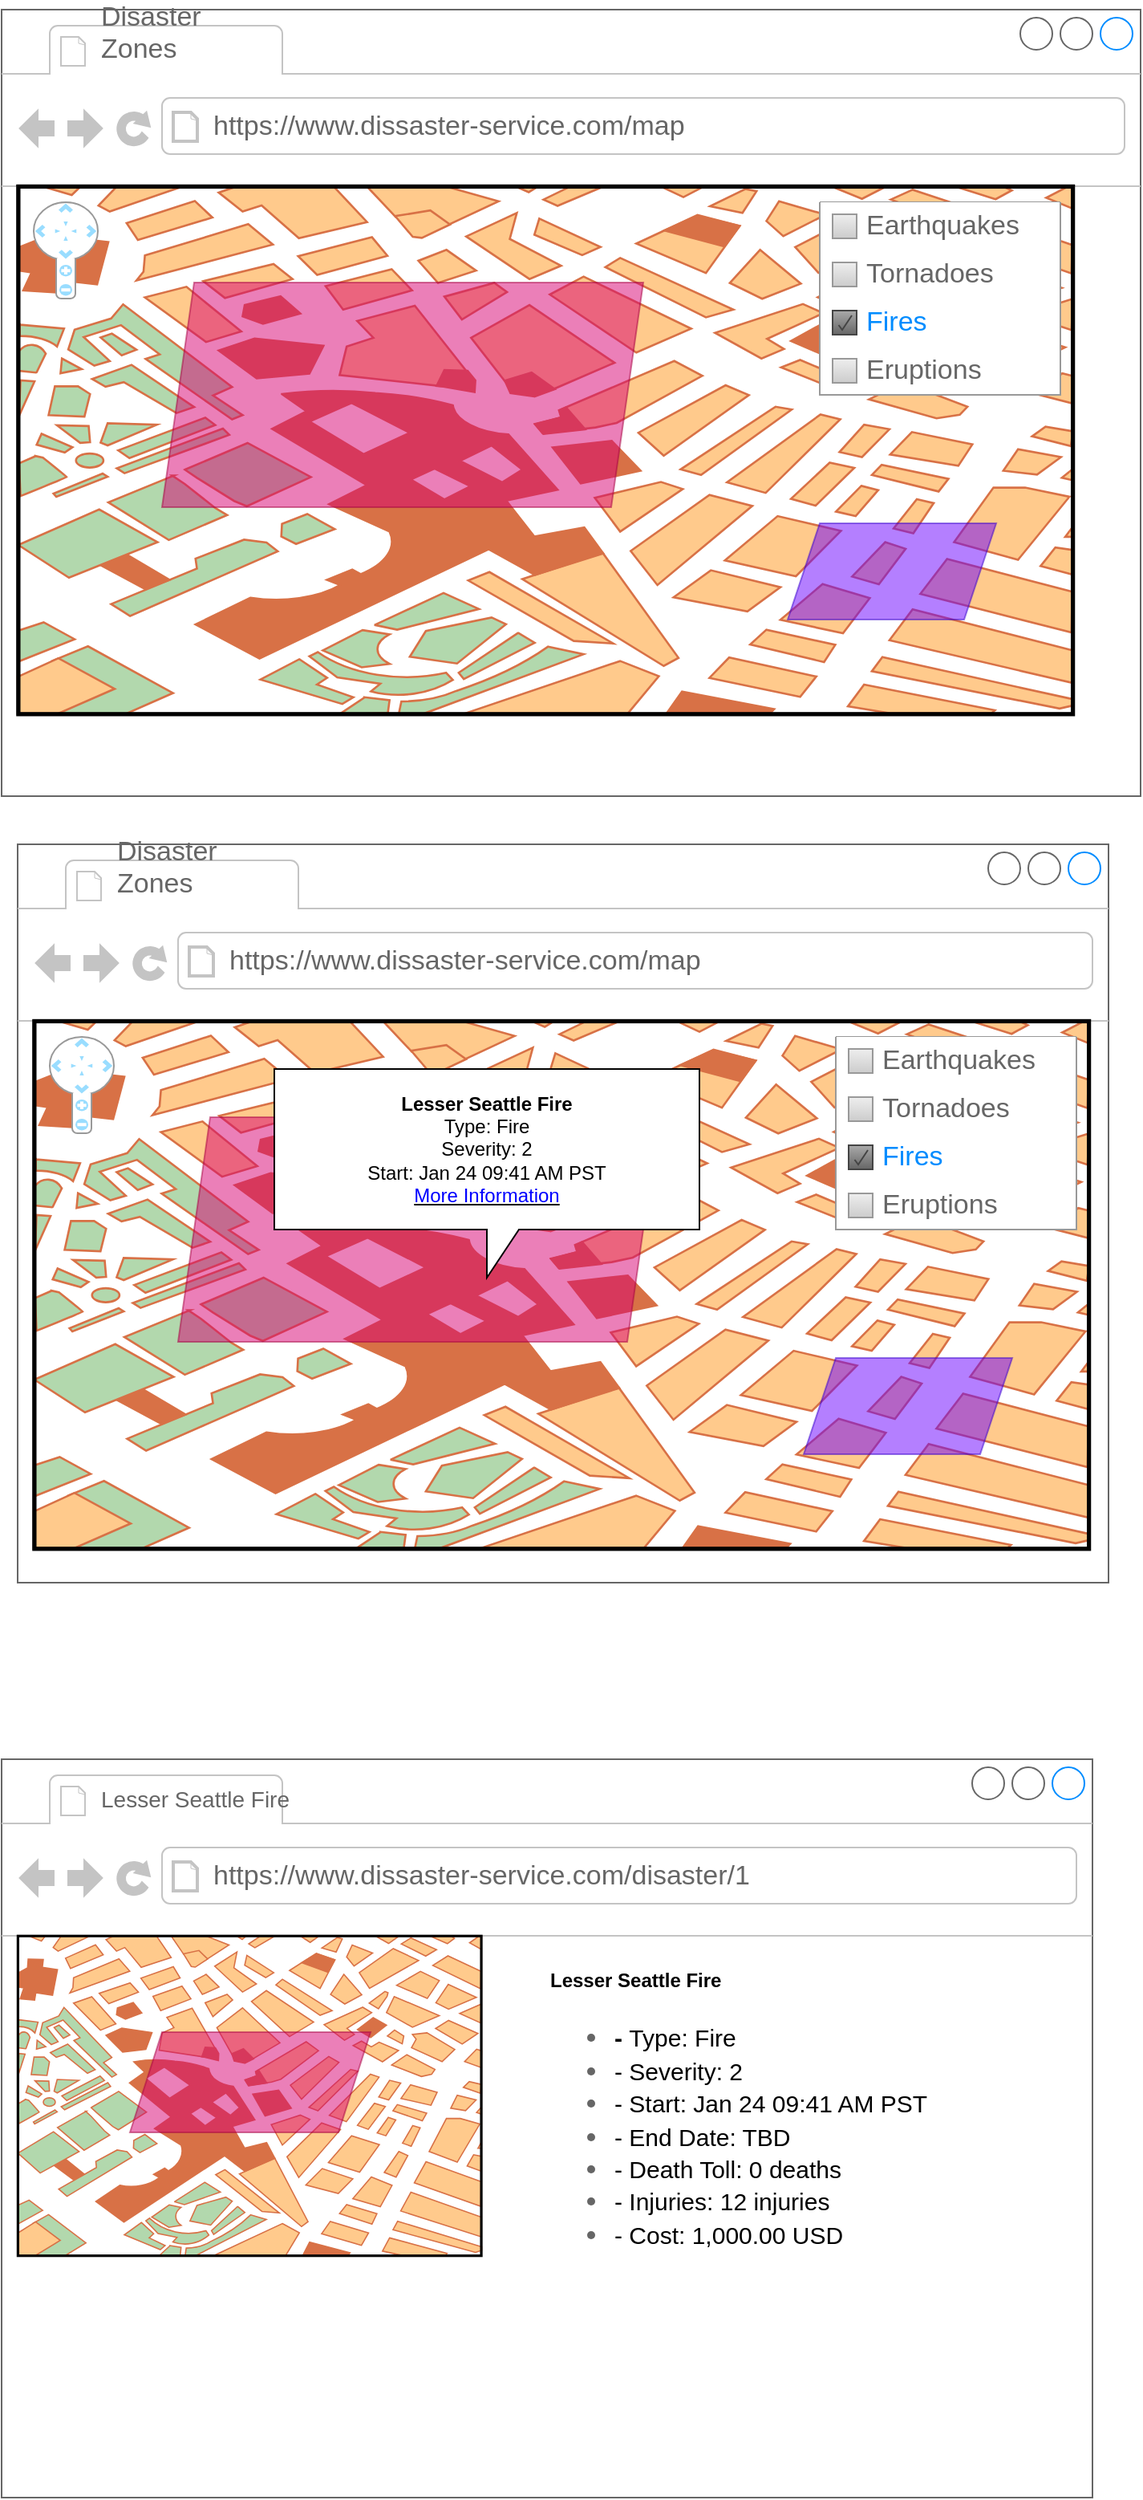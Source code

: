 <mxfile version="26.0.8">
  <diagram name="Page-1" id="3BJxtSNq9dqW92c-Yoj6">
    <mxGraphModel dx="1422" dy="762" grid="1" gridSize="10" guides="1" tooltips="1" connect="1" arrows="1" fold="1" page="1" pageScale="1" pageWidth="850" pageHeight="1100" math="0" shadow="0">
      <root>
        <mxCell id="0" />
        <mxCell id="1" parent="0" />
        <mxCell id="KRvKpdq1en5eKtD0C2yt-1" value="" style="strokeWidth=1;shadow=0;dashed=0;align=center;html=1;shape=mxgraph.mockup.containers.browserWindow;rSize=0;strokeColor=#666666;strokeColor2=#008cff;strokeColor3=#c4c4c4;mainText=,;recursiveResize=0;" vertex="1" parent="1">
          <mxGeometry x="50" y="80" width="710" height="490" as="geometry" />
        </mxCell>
        <mxCell id="KRvKpdq1en5eKtD0C2yt-2" value="Disaster Zones&lt;div&gt;&lt;br&gt;&lt;/div&gt;" style="strokeWidth=1;shadow=0;dashed=0;align=center;html=1;shape=mxgraph.mockup.containers.anchor;fontSize=17;fontColor=#666666;align=left;whiteSpace=wrap;" vertex="1" parent="KRvKpdq1en5eKtD0C2yt-1">
          <mxGeometry x="60" y="12" width="110" height="26" as="geometry" />
        </mxCell>
        <mxCell id="KRvKpdq1en5eKtD0C2yt-3" value="https://www.dissaster-service.com/map" style="strokeWidth=1;shadow=0;dashed=0;align=center;html=1;shape=mxgraph.mockup.containers.anchor;rSize=0;fontSize=17;fontColor=#666666;align=left;" vertex="1" parent="KRvKpdq1en5eKtD0C2yt-1">
          <mxGeometry x="130" y="60" width="250" height="26" as="geometry" />
        </mxCell>
        <mxCell id="KRvKpdq1en5eKtD0C2yt-4" value="" style="verticalLabelPosition=bottom;shadow=0;dashed=0;align=center;html=1;verticalAlign=top;strokeWidth=1;shape=mxgraph.mockup.misc.map;" vertex="1" parent="KRvKpdq1en5eKtD0C2yt-1">
          <mxGeometry x="10" y="110" width="660" height="330" as="geometry" />
        </mxCell>
        <mxCell id="KRvKpdq1en5eKtD0C2yt-5" value="" style="verticalLabelPosition=bottom;shadow=0;dashed=0;align=center;html=1;verticalAlign=top;strokeWidth=1;shape=mxgraph.mockup.navigation.mapNavigator;fillColor2=#99ddff;strokeColor2=none;strokeColor3=#ffffff;strokeColor=#999999;" vertex="1" parent="KRvKpdq1en5eKtD0C2yt-1">
          <mxGeometry x="20" y="120" width="40" height="60" as="geometry" />
        </mxCell>
        <mxCell id="KRvKpdq1en5eKtD0C2yt-6" value="" style="shape=parallelogram;perimeter=parallelogramPerimeter;whiteSpace=wrap;html=1;fixedSize=1;fillColor=#d80073;fontColor=#ffffff;strokeColor=#A50040;opacity=50;" vertex="1" parent="KRvKpdq1en5eKtD0C2yt-1">
          <mxGeometry x="100" y="170" width="300" height="140" as="geometry" />
        </mxCell>
        <mxCell id="KRvKpdq1en5eKtD0C2yt-7" value="" style="swimlane;strokeColor=#999999;swimlaneFillColor=#FFFFFF;fillColor=#ffffff;fontColor=#666666;fontStyle=0;childLayout=stackLayout;horizontal=1;startSize=0;horizontalStack=0;resizeParent=1;resizeParentMax=0;resizeLast=0;collapsible=0;marginBottom=0;whiteSpace=wrap;html=1;" vertex="1" parent="KRvKpdq1en5eKtD0C2yt-1">
          <mxGeometry x="510" y="120" width="150" height="120" as="geometry" />
        </mxCell>
        <mxCell id="KRvKpdq1en5eKtD0C2yt-8" value="Earthquakes" style="text;strokeColor=none;align=left;verticalAlign=middle;spacingLeft=27;spacingRight=10;overflow=hidden;points=[[0,0.5],[1,0.5]];portConstraint=eastwest;rotatable=0;whiteSpace=wrap;html=1;fillColor=none;fontColor=inherit;fontSize=17;" vertex="1" parent="KRvKpdq1en5eKtD0C2yt-7">
          <mxGeometry width="150" height="30" as="geometry" />
        </mxCell>
        <mxCell id="KRvKpdq1en5eKtD0C2yt-9" value="" style="resizable=0;fillColor=#EEEEEE;strokeColor=#999999;gradientColor=#cccccc;html=1;" vertex="1" parent="KRvKpdq1en5eKtD0C2yt-8">
          <mxGeometry y="0.5" width="15" height="15" relative="1" as="geometry">
            <mxPoint x="8" y="-7.5" as="offset" />
          </mxGeometry>
        </mxCell>
        <mxCell id="KRvKpdq1en5eKtD0C2yt-10" value="Tornadoes" style="text;strokeColor=none;align=left;verticalAlign=middle;spacingLeft=27;spacingRight=10;overflow=hidden;points=[[0,0.5],[1,0.5]];portConstraint=eastwest;rotatable=0;whiteSpace=wrap;html=1;rSize=5;fillColor=none;fontColor=inherit;fontSize=17;" vertex="1" parent="KRvKpdq1en5eKtD0C2yt-7">
          <mxGeometry y="30" width="150" height="30" as="geometry" />
        </mxCell>
        <mxCell id="KRvKpdq1en5eKtD0C2yt-11" value="" style="resizable=0;fillColor=#EEEEEE;strokeColor=#999999;gradientColor=#cccccc;html=1;" vertex="1" parent="KRvKpdq1en5eKtD0C2yt-10">
          <mxGeometry y="0.5" width="15" height="15" relative="1" as="geometry">
            <mxPoint x="8" y="-7.5" as="offset" />
          </mxGeometry>
        </mxCell>
        <mxCell id="KRvKpdq1en5eKtD0C2yt-12" value="Fires" style="text;strokeColor=none;align=left;verticalAlign=middle;spacingLeft=27;spacingRight=10;overflow=hidden;points=[[0,0.5],[1,0.5]];portConstraint=eastwest;rotatable=0;whiteSpace=wrap;html=1;rSize=5;fillColor=none;fontColor=#008CFF;fontSize=17;" vertex="1" parent="KRvKpdq1en5eKtD0C2yt-7">
          <mxGeometry y="60" width="150" height="30" as="geometry" />
        </mxCell>
        <mxCell id="KRvKpdq1en5eKtD0C2yt-13" value="" style="shape=mxgraph.mockup.forms.checkbox;resizable=0;fillColor=#AAAAAA;gradientColor=#666666;strokeColor=#444444;html=1;" vertex="1" parent="KRvKpdq1en5eKtD0C2yt-12">
          <mxGeometry y="0.5" width="15" height="15" relative="1" as="geometry">
            <mxPoint x="8" y="-7.5" as="offset" />
          </mxGeometry>
        </mxCell>
        <mxCell id="KRvKpdq1en5eKtD0C2yt-14" value="Eruptions" style="text;strokeColor=none;align=left;verticalAlign=middle;spacingLeft=27;spacingRight=10;overflow=hidden;points=[[0,0.5],[1,0.5]];portConstraint=eastwest;rotatable=0;whiteSpace=wrap;html=1;fillColor=none;fontColor=inherit;fontSize=17;" vertex="1" parent="KRvKpdq1en5eKtD0C2yt-7">
          <mxGeometry y="90" width="150" height="30" as="geometry" />
        </mxCell>
        <mxCell id="KRvKpdq1en5eKtD0C2yt-15" value="" style="resizable=0;fillColor=#EEEEEE;strokeColor=#999999;gradientColor=#cccccc;html=1;" vertex="1" parent="KRvKpdq1en5eKtD0C2yt-14">
          <mxGeometry y="0.5" width="15" height="15" relative="1" as="geometry">
            <mxPoint x="8" y="-7.5" as="offset" />
          </mxGeometry>
        </mxCell>
        <mxCell id="KRvKpdq1en5eKtD0C2yt-16" value="" style="shape=parallelogram;perimeter=parallelogramPerimeter;whiteSpace=wrap;html=1;fixedSize=1;fillColor=#6a00ff;fontColor=#ffffff;strokeColor=#3700CC;opacity=50;" vertex="1" parent="KRvKpdq1en5eKtD0C2yt-1">
          <mxGeometry x="490" y="320" width="130" height="60" as="geometry" />
        </mxCell>
        <mxCell id="KRvKpdq1en5eKtD0C2yt-17" value="" style="strokeWidth=1;shadow=0;dashed=0;align=center;html=1;shape=mxgraph.mockup.containers.browserWindow;rSize=0;strokeColor=#666666;strokeColor2=#008cff;strokeColor3=#c4c4c4;mainText=,;recursiveResize=0;" vertex="1" parent="KRvKpdq1en5eKtD0C2yt-1">
          <mxGeometry x="10" y="520" width="680" height="460" as="geometry" />
        </mxCell>
        <mxCell id="KRvKpdq1en5eKtD0C2yt-18" value="Disaster Zones&lt;div&gt;&lt;br&gt;&lt;/div&gt;" style="strokeWidth=1;shadow=0;dashed=0;align=center;html=1;shape=mxgraph.mockup.containers.anchor;fontSize=17;fontColor=#666666;align=left;whiteSpace=wrap;" vertex="1" parent="KRvKpdq1en5eKtD0C2yt-17">
          <mxGeometry x="60" y="12" width="110" height="26" as="geometry" />
        </mxCell>
        <mxCell id="KRvKpdq1en5eKtD0C2yt-19" value="https://www.dissaster-service.com/map" style="strokeWidth=1;shadow=0;dashed=0;align=center;html=1;shape=mxgraph.mockup.containers.anchor;rSize=0;fontSize=17;fontColor=#666666;align=left;" vertex="1" parent="KRvKpdq1en5eKtD0C2yt-17">
          <mxGeometry x="130" y="60" width="250" height="26" as="geometry" />
        </mxCell>
        <mxCell id="KRvKpdq1en5eKtD0C2yt-20" value="" style="verticalLabelPosition=bottom;shadow=0;dashed=0;align=center;html=1;verticalAlign=top;strokeWidth=1;shape=mxgraph.mockup.misc.map;" vertex="1" parent="KRvKpdq1en5eKtD0C2yt-17">
          <mxGeometry x="10" y="110" width="660" height="330" as="geometry" />
        </mxCell>
        <mxCell id="KRvKpdq1en5eKtD0C2yt-21" value="" style="verticalLabelPosition=bottom;shadow=0;dashed=0;align=center;html=1;verticalAlign=top;strokeWidth=1;shape=mxgraph.mockup.navigation.mapNavigator;fillColor2=#99ddff;strokeColor2=none;strokeColor3=#ffffff;strokeColor=#999999;" vertex="1" parent="KRvKpdq1en5eKtD0C2yt-17">
          <mxGeometry x="20" y="120" width="40" height="60" as="geometry" />
        </mxCell>
        <mxCell id="KRvKpdq1en5eKtD0C2yt-22" value="" style="shape=parallelogram;perimeter=parallelogramPerimeter;whiteSpace=wrap;html=1;fixedSize=1;fillColor=#d80073;fontColor=#ffffff;strokeColor=#A50040;opacity=50;" vertex="1" parent="KRvKpdq1en5eKtD0C2yt-17">
          <mxGeometry x="100" y="170" width="300" height="140" as="geometry" />
        </mxCell>
        <mxCell id="KRvKpdq1en5eKtD0C2yt-23" value="" style="swimlane;strokeColor=#999999;swimlaneFillColor=#FFFFFF;fillColor=#ffffff;fontColor=#666666;fontStyle=0;childLayout=stackLayout;horizontal=1;startSize=0;horizontalStack=0;resizeParent=1;resizeParentMax=0;resizeLast=0;collapsible=0;marginBottom=0;whiteSpace=wrap;html=1;" vertex="1" parent="KRvKpdq1en5eKtD0C2yt-17">
          <mxGeometry x="510" y="120" width="150" height="120" as="geometry" />
        </mxCell>
        <mxCell id="KRvKpdq1en5eKtD0C2yt-24" value="Earthquakes" style="text;strokeColor=none;align=left;verticalAlign=middle;spacingLeft=27;spacingRight=10;overflow=hidden;points=[[0,0.5],[1,0.5]];portConstraint=eastwest;rotatable=0;whiteSpace=wrap;html=1;fillColor=none;fontColor=inherit;fontSize=17;" vertex="1" parent="KRvKpdq1en5eKtD0C2yt-23">
          <mxGeometry width="150" height="30" as="geometry" />
        </mxCell>
        <mxCell id="KRvKpdq1en5eKtD0C2yt-25" value="" style="resizable=0;fillColor=#EEEEEE;strokeColor=#999999;gradientColor=#cccccc;html=1;" vertex="1" parent="KRvKpdq1en5eKtD0C2yt-24">
          <mxGeometry y="0.5" width="15" height="15" relative="1" as="geometry">
            <mxPoint x="8" y="-7.5" as="offset" />
          </mxGeometry>
        </mxCell>
        <mxCell id="KRvKpdq1en5eKtD0C2yt-26" value="Tornadoes" style="text;strokeColor=none;align=left;verticalAlign=middle;spacingLeft=27;spacingRight=10;overflow=hidden;points=[[0,0.5],[1,0.5]];portConstraint=eastwest;rotatable=0;whiteSpace=wrap;html=1;rSize=5;fillColor=none;fontColor=inherit;fontSize=17;" vertex="1" parent="KRvKpdq1en5eKtD0C2yt-23">
          <mxGeometry y="30" width="150" height="30" as="geometry" />
        </mxCell>
        <mxCell id="KRvKpdq1en5eKtD0C2yt-27" value="" style="resizable=0;fillColor=#EEEEEE;strokeColor=#999999;gradientColor=#cccccc;html=1;" vertex="1" parent="KRvKpdq1en5eKtD0C2yt-26">
          <mxGeometry y="0.5" width="15" height="15" relative="1" as="geometry">
            <mxPoint x="8" y="-7.5" as="offset" />
          </mxGeometry>
        </mxCell>
        <mxCell id="KRvKpdq1en5eKtD0C2yt-28" value="Fires" style="text;strokeColor=none;align=left;verticalAlign=middle;spacingLeft=27;spacingRight=10;overflow=hidden;points=[[0,0.5],[1,0.5]];portConstraint=eastwest;rotatable=0;whiteSpace=wrap;html=1;rSize=5;fillColor=none;fontColor=#008CFF;fontSize=17;" vertex="1" parent="KRvKpdq1en5eKtD0C2yt-23">
          <mxGeometry y="60" width="150" height="30" as="geometry" />
        </mxCell>
        <mxCell id="KRvKpdq1en5eKtD0C2yt-29" value="" style="shape=mxgraph.mockup.forms.checkbox;resizable=0;fillColor=#AAAAAA;gradientColor=#666666;strokeColor=#444444;html=1;" vertex="1" parent="KRvKpdq1en5eKtD0C2yt-28">
          <mxGeometry y="0.5" width="15" height="15" relative="1" as="geometry">
            <mxPoint x="8" y="-7.5" as="offset" />
          </mxGeometry>
        </mxCell>
        <mxCell id="KRvKpdq1en5eKtD0C2yt-30" value="Eruptions" style="text;strokeColor=none;align=left;verticalAlign=middle;spacingLeft=27;spacingRight=10;overflow=hidden;points=[[0,0.5],[1,0.5]];portConstraint=eastwest;rotatable=0;whiteSpace=wrap;html=1;fillColor=none;fontColor=inherit;fontSize=17;" vertex="1" parent="KRvKpdq1en5eKtD0C2yt-23">
          <mxGeometry y="90" width="150" height="30" as="geometry" />
        </mxCell>
        <mxCell id="KRvKpdq1en5eKtD0C2yt-31" value="" style="resizable=0;fillColor=#EEEEEE;strokeColor=#999999;gradientColor=#cccccc;html=1;" vertex="1" parent="KRvKpdq1en5eKtD0C2yt-30">
          <mxGeometry y="0.5" width="15" height="15" relative="1" as="geometry">
            <mxPoint x="8" y="-7.5" as="offset" />
          </mxGeometry>
        </mxCell>
        <mxCell id="KRvKpdq1en5eKtD0C2yt-32" value="" style="shape=parallelogram;perimeter=parallelogramPerimeter;whiteSpace=wrap;html=1;fixedSize=1;fillColor=#6a00ff;fontColor=#ffffff;strokeColor=#3700CC;opacity=50;" vertex="1" parent="KRvKpdq1en5eKtD0C2yt-17">
          <mxGeometry x="490" y="320" width="130" height="60" as="geometry" />
        </mxCell>
        <mxCell id="KRvKpdq1en5eKtD0C2yt-45" value="" style="shape=image;html=1;verticalAlign=top;verticalLabelPosition=bottom;labelBackgroundColor=#ffffff;imageAspect=0;aspect=fixed;image=https://cdn0.iconfinder.com/data/icons/phosphor-fill-vol-2/256/cursor-fill-128.png" vertex="1" parent="KRvKpdq1en5eKtD0C2yt-17">
          <mxGeometry x="370" y="280" width="38" height="38" as="geometry" />
        </mxCell>
        <mxCell id="KRvKpdq1en5eKtD0C2yt-48" value="&lt;b&gt;Lesser Seattle Fire&lt;/b&gt;&lt;div&gt;Type: Fire&lt;/div&gt;&lt;div&gt;Severity: 2&lt;/div&gt;&lt;div&gt;Start: Jan 24 09:41 AM PST&lt;/div&gt;&lt;div&gt;&lt;u&gt;&lt;font style=&quot;color: rgb(0, 0, 255);&quot;&gt;More Information&lt;/font&gt;&lt;/u&gt;&lt;/div&gt;" style="shape=callout;whiteSpace=wrap;html=1;perimeter=calloutPerimeter;" vertex="1" parent="KRvKpdq1en5eKtD0C2yt-17">
          <mxGeometry x="160" y="140" width="265" height="130" as="geometry" />
        </mxCell>
        <mxCell id="KRvKpdq1en5eKtD0C2yt-50" value="" style="strokeWidth=1;shadow=0;dashed=0;align=center;html=1;shape=mxgraph.mockup.containers.browserWindow;rSize=0;strokeColor=#666666;strokeColor2=#008cff;strokeColor3=#c4c4c4;mainText=,;recursiveResize=0;" vertex="1" parent="1">
          <mxGeometry x="50" y="1170" width="680" height="460" as="geometry" />
        </mxCell>
        <mxCell id="KRvKpdq1en5eKtD0C2yt-51" value="&lt;div&gt;&lt;font style=&quot;font-size: 14px;&quot;&gt;Lesser Seattle Fire&lt;/font&gt;&lt;/div&gt;" style="strokeWidth=1;shadow=0;dashed=0;align=center;html=1;shape=mxgraph.mockup.containers.anchor;fontSize=17;fontColor=#666666;align=left;whiteSpace=wrap;" vertex="1" parent="KRvKpdq1en5eKtD0C2yt-50">
          <mxGeometry x="60" y="12" width="130" height="26" as="geometry" />
        </mxCell>
        <mxCell id="KRvKpdq1en5eKtD0C2yt-52" value="https://www.dissaster-service.com/disaster/1" style="strokeWidth=1;shadow=0;dashed=0;align=center;html=1;shape=mxgraph.mockup.containers.anchor;rSize=0;fontSize=17;fontColor=#666666;align=left;" vertex="1" parent="KRvKpdq1en5eKtD0C2yt-50">
          <mxGeometry x="130" y="60" width="250" height="26" as="geometry" />
        </mxCell>
        <mxCell id="KRvKpdq1en5eKtD0C2yt-53" value="" style="verticalLabelPosition=bottom;shadow=0;dashed=0;align=center;html=1;verticalAlign=top;strokeWidth=1;shape=mxgraph.mockup.misc.map;" vertex="1" parent="KRvKpdq1en5eKtD0C2yt-50">
          <mxGeometry x="10" y="110" width="290" height="200" as="geometry" />
        </mxCell>
        <mxCell id="KRvKpdq1en5eKtD0C2yt-55" value="" style="shape=parallelogram;perimeter=parallelogramPerimeter;whiteSpace=wrap;html=1;fixedSize=1;fillColor=#d80073;fontColor=#ffffff;strokeColor=#A50040;opacity=50;" vertex="1" parent="KRvKpdq1en5eKtD0C2yt-50">
          <mxGeometry x="80" y="170" width="150" height="62.5" as="geometry" />
        </mxCell>
        <mxCell id="KRvKpdq1en5eKtD0C2yt-78" value="&lt;b style=&quot;background-color: transparent; text-wrap-mode: wrap; color: rgb(0, 0, 0); font-size: 12px; text-align: center;&quot;&gt;Lesser Seattle Fire&lt;/b&gt;&lt;br&gt;&lt;ul&gt;&lt;li&gt;&lt;span style=&quot;text-align: center; text-wrap-mode: wrap; background-color: transparent;&quot;&gt;&lt;font style=&quot;font-size: 15px; color: rgb(0, 0, 0);&quot; face=&quot;Helvetica&quot;&gt;&lt;b style=&quot;&quot;&gt;-&amp;nbsp;&lt;/b&gt;Type: Fire&lt;/font&gt;&lt;/span&gt;&lt;/li&gt;&lt;li&gt;&lt;span style=&quot;text-align: center; text-wrap-mode: wrap; background-color: transparent;&quot;&gt;&lt;font style=&quot;font-size: 15px; color: rgb(0, 0, 0);&quot; face=&quot;Helvetica&quot;&gt;- Severity: 2&lt;/font&gt;&lt;/span&gt;&lt;/li&gt;&lt;li&gt;&lt;font style=&quot;font-size: 15px; color: rgb(0, 0, 0);&quot; face=&quot;Helvetica&quot;&gt;- Start: Jan 24 09:41 AM PST&lt;/font&gt;&lt;/li&gt;&lt;li&gt;&lt;font style=&quot;font-size: 15px; color: rgb(0, 0, 0);&quot; face=&quot;Helvetica&quot;&gt;- End Date: TBD&lt;/font&gt;&lt;/li&gt;&lt;li&gt;&lt;font style=&quot;font-size: 15px; color: rgb(0, 0, 0);&quot; face=&quot;Helvetica&quot;&gt;- Death Toll: 0 deaths&lt;/font&gt;&lt;/li&gt;&lt;li&gt;&lt;font style=&quot;font-size: 15px; color: rgb(0, 0, 0);&quot; face=&quot;Helvetica&quot;&gt;- Injuries: 12 injuries&lt;/font&gt;&lt;/li&gt;&lt;li&gt;&lt;font style=&quot;font-size: 15px; color: rgb(0, 0, 0);&quot; face=&quot;Helvetica&quot;&gt;- Cost: 1,000.00 USD&lt;/font&gt;&lt;/li&gt;&lt;/ul&gt;" style="strokeWidth=1;shadow=0;dashed=0;align=center;html=1;shape=mxgraph.mockup.text.bulletedList;textColor=#666666;mainText=,,,,;textSize=17;bulletStyle=none;strokeColor=none;fillColor=none;align=left;verticalAlign=top;fontSize=17;fontColor=#666666;" vertex="1" parent="KRvKpdq1en5eKtD0C2yt-50">
          <mxGeometry x="340" y="120" width="320" height="180" as="geometry" />
        </mxCell>
      </root>
    </mxGraphModel>
  </diagram>
</mxfile>
